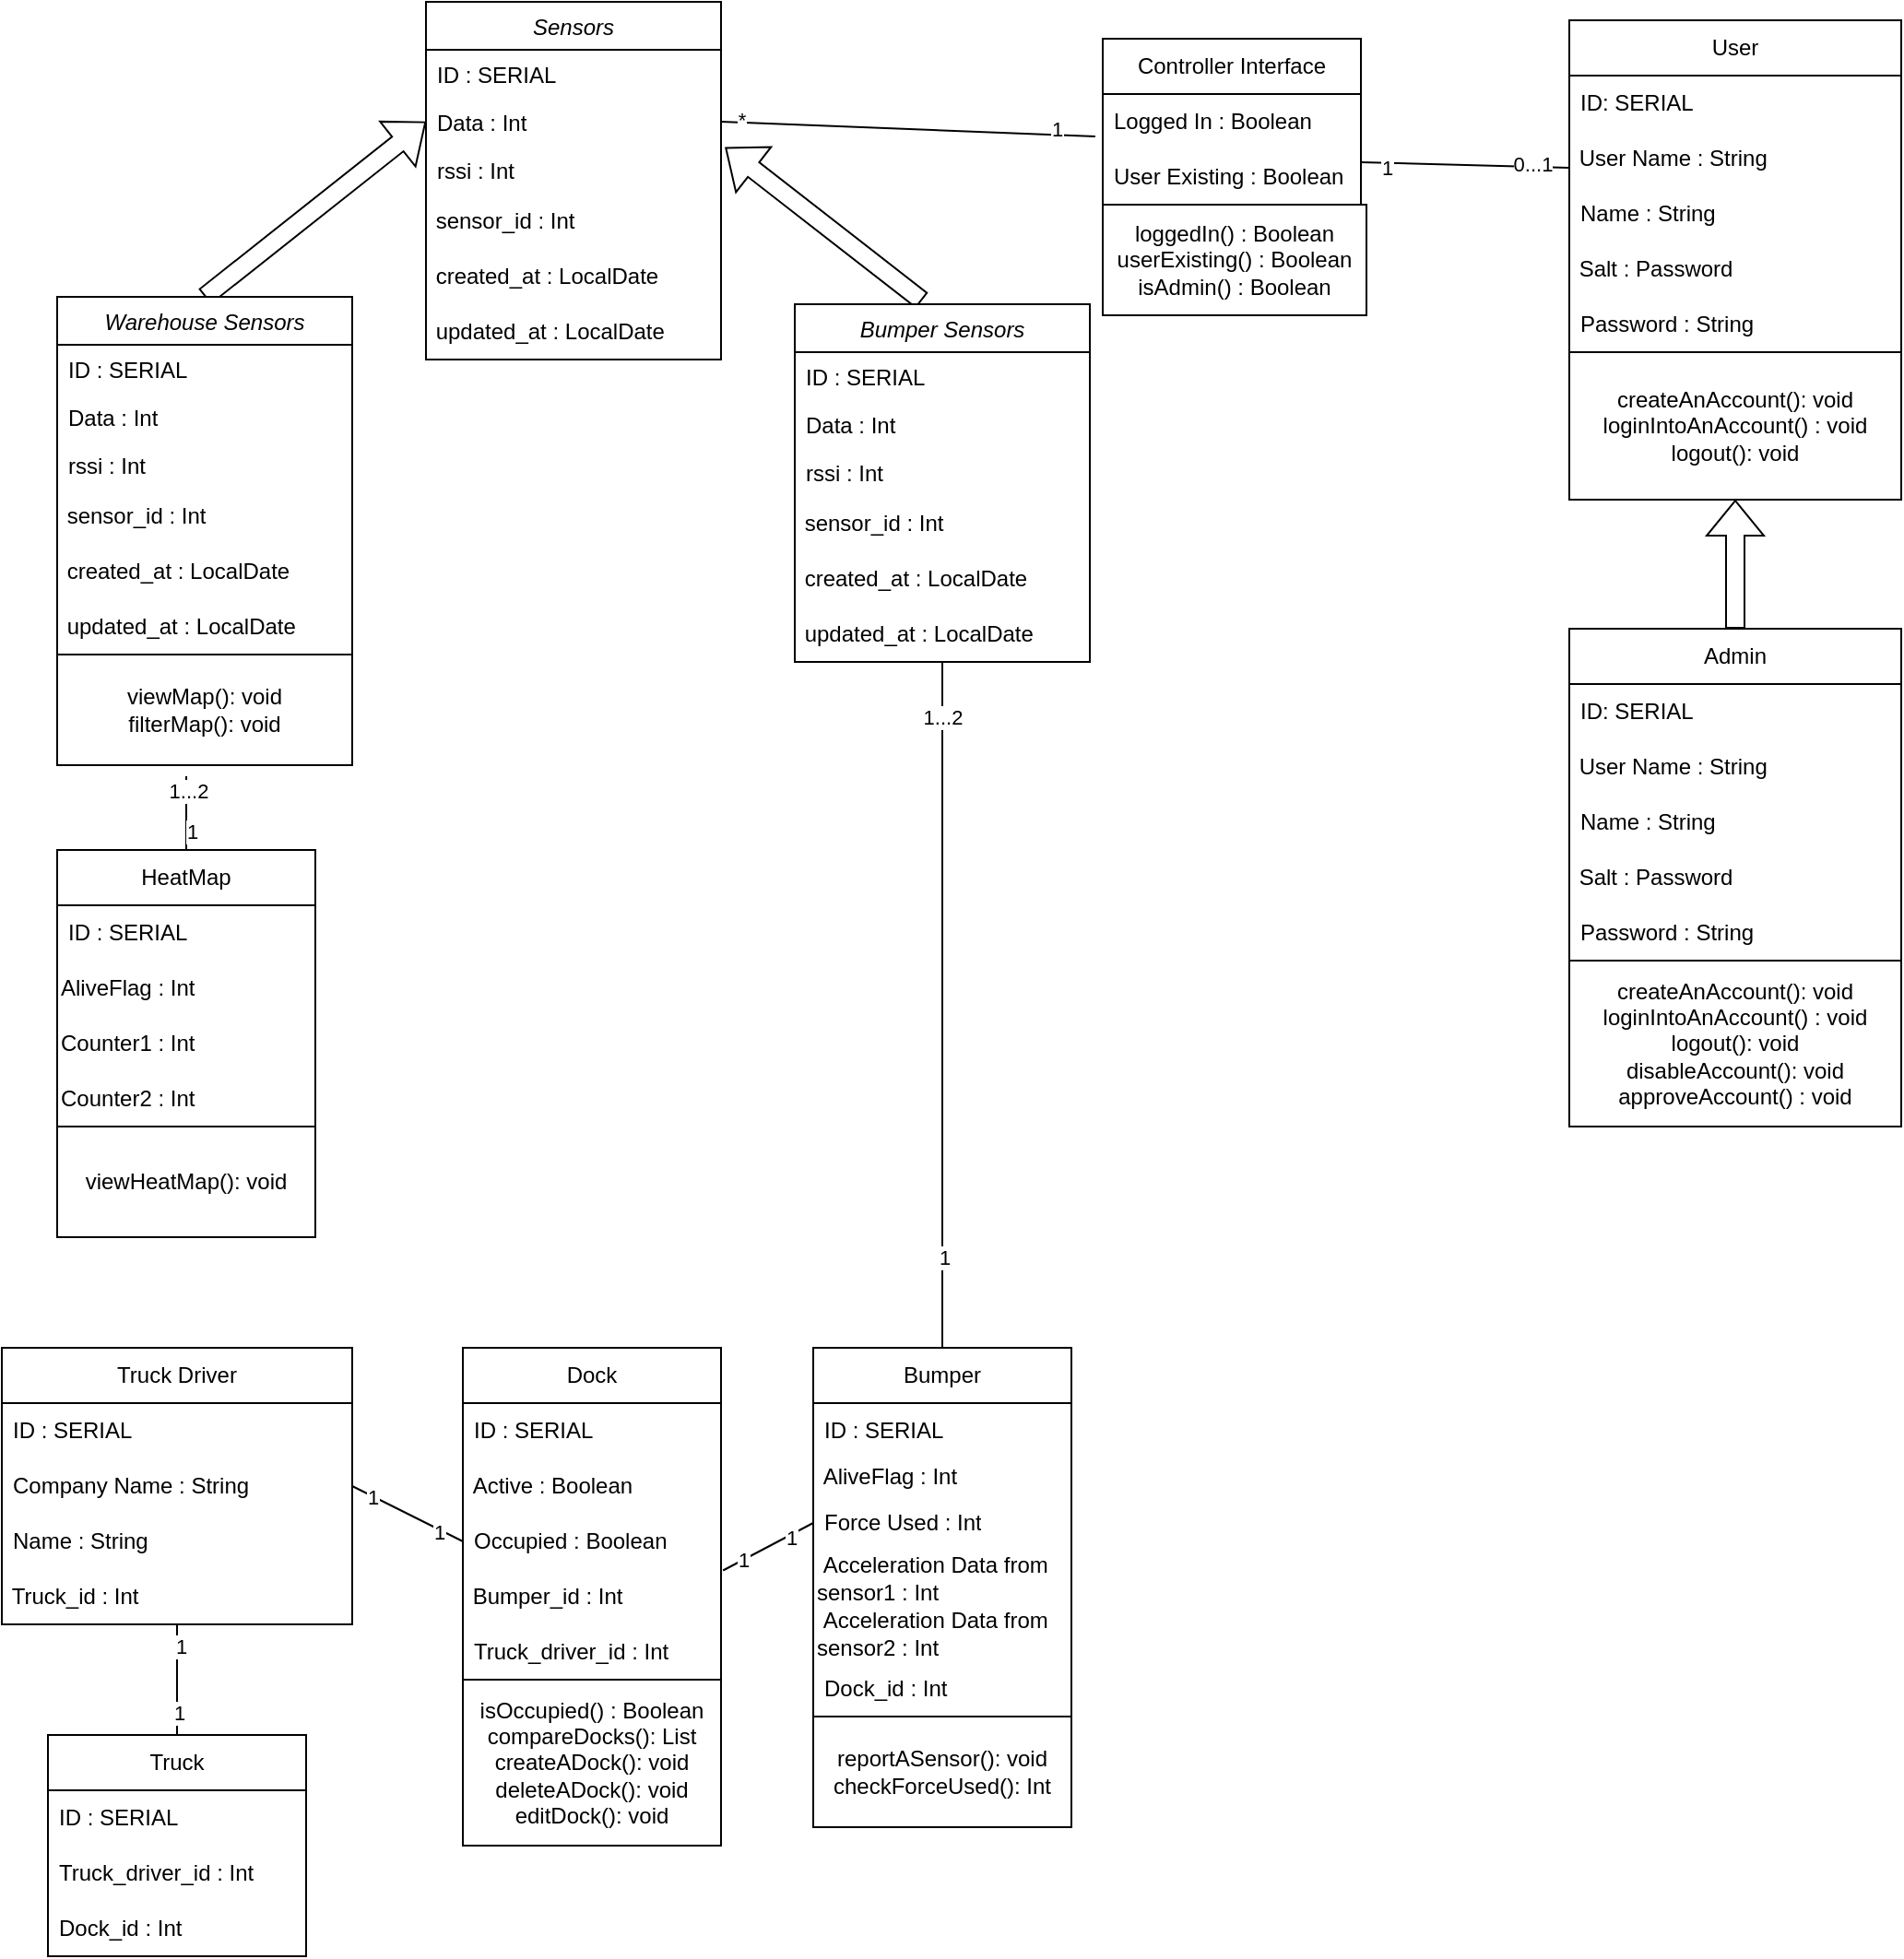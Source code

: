 <mxfile version="21.1.5" type="device">
  <diagram id="C5RBs43oDa-KdzZeNtuy" name="Page-1">
    <mxGraphModel dx="1207" dy="618" grid="1" gridSize="10" guides="1" tooltips="1" connect="1" arrows="1" fold="1" page="1" pageScale="1" pageWidth="827" pageHeight="1169" math="0" shadow="0">
      <root>
        <mxCell id="WIyWlLk6GJQsqaUBKTNV-0" />
        <mxCell id="WIyWlLk6GJQsqaUBKTNV-1" parent="WIyWlLk6GJQsqaUBKTNV-0" />
        <mxCell id="bT_OgM4taADYVp562jga-10" value="Sensors" style="swimlane;fontStyle=2;align=center;verticalAlign=top;childLayout=stackLayout;horizontal=1;startSize=26;horizontalStack=0;resizeParent=1;resizeLast=0;collapsible=1;marginBottom=0;rounded=0;shadow=0;strokeWidth=1;" parent="WIyWlLk6GJQsqaUBKTNV-1" vertex="1">
          <mxGeometry x="320" y="10" width="160" height="194" as="geometry">
            <mxRectangle x="230" y="140" width="160" height="26" as="alternateBounds" />
          </mxGeometry>
        </mxCell>
        <mxCell id="bT_OgM4taADYVp562jga-11" value="ID : SERIAL" style="text;align=left;verticalAlign=top;spacingLeft=4;spacingRight=4;overflow=hidden;rotatable=0;points=[[0,0.5],[1,0.5]];portConstraint=eastwest;" parent="bT_OgM4taADYVp562jga-10" vertex="1">
          <mxGeometry y="26" width="160" height="26" as="geometry" />
        </mxCell>
        <mxCell id="bT_OgM4taADYVp562jga-12" value="Data : Int" style="text;align=left;verticalAlign=top;spacingLeft=4;spacingRight=4;overflow=hidden;rotatable=0;points=[[0,0.5],[1,0.5]];portConstraint=eastwest;rounded=0;shadow=0;html=0;" parent="bT_OgM4taADYVp562jga-10" vertex="1">
          <mxGeometry y="52" width="160" height="26" as="geometry" />
        </mxCell>
        <mxCell id="bT_OgM4taADYVp562jga-13" value="rssi : Int&#xa;" style="text;align=left;verticalAlign=top;spacingLeft=4;spacingRight=4;overflow=hidden;rotatable=0;points=[[0,0.5],[1,0.5]];portConstraint=eastwest;rounded=0;shadow=0;html=0;" parent="bT_OgM4taADYVp562jga-10" vertex="1">
          <mxGeometry y="78" width="160" height="26" as="geometry" />
        </mxCell>
        <mxCell id="bT_OgM4taADYVp562jga-14" value="&amp;nbsp;sensor_id : Int" style="text;html=1;align=left;verticalAlign=middle;resizable=0;points=[];autosize=1;strokeColor=none;fillColor=none;" parent="bT_OgM4taADYVp562jga-10" vertex="1">
          <mxGeometry y="104" width="160" height="30" as="geometry" />
        </mxCell>
        <mxCell id="bT_OgM4taADYVp562jga-15" value="&amp;nbsp;created_at : LocalDate" style="text;html=1;align=left;verticalAlign=middle;resizable=0;points=[];autosize=1;strokeColor=none;fillColor=none;" parent="bT_OgM4taADYVp562jga-10" vertex="1">
          <mxGeometry y="134" width="160" height="30" as="geometry" />
        </mxCell>
        <mxCell id="bT_OgM4taADYVp562jga-16" value="&amp;nbsp;updated_at : LocalDate" style="text;html=1;align=left;verticalAlign=middle;resizable=0;points=[];autosize=1;strokeColor=none;fillColor=none;" parent="bT_OgM4taADYVp562jga-10" vertex="1">
          <mxGeometry y="164" width="160" height="30" as="geometry" />
        </mxCell>
        <mxCell id="bT_OgM4taADYVp562jga-17" value="Truck Driver" style="swimlane;fontStyle=0;childLayout=stackLayout;horizontal=1;startSize=30;horizontalStack=0;resizeParent=1;resizeParentMax=0;resizeLast=0;collapsible=1;marginBottom=0;whiteSpace=wrap;html=1;" parent="WIyWlLk6GJQsqaUBKTNV-1" vertex="1">
          <mxGeometry x="90" y="740" width="190" height="150" as="geometry" />
        </mxCell>
        <mxCell id="bT_OgM4taADYVp562jga-18" value="ID : SERIAL" style="text;strokeColor=none;fillColor=none;align=left;verticalAlign=middle;spacingLeft=4;spacingRight=4;overflow=hidden;points=[[0,0.5],[1,0.5]];portConstraint=eastwest;rotatable=0;whiteSpace=wrap;html=1;" parent="bT_OgM4taADYVp562jga-17" vertex="1">
          <mxGeometry y="30" width="190" height="30" as="geometry" />
        </mxCell>
        <mxCell id="bT_OgM4taADYVp562jga-19" value="Company Name : String" style="text;strokeColor=none;fillColor=none;align=left;verticalAlign=middle;spacingLeft=4;spacingRight=4;overflow=hidden;points=[[0,0.5],[1,0.5]];portConstraint=eastwest;rotatable=0;whiteSpace=wrap;html=1;" parent="bT_OgM4taADYVp562jga-17" vertex="1">
          <mxGeometry y="60" width="190" height="30" as="geometry" />
        </mxCell>
        <mxCell id="bT_OgM4taADYVp562jga-20" value="Name : String" style="text;strokeColor=none;fillColor=none;align=left;verticalAlign=middle;spacingLeft=4;spacingRight=4;overflow=hidden;points=[[0,0.5],[1,0.5]];portConstraint=eastwest;rotatable=0;whiteSpace=wrap;html=1;" parent="bT_OgM4taADYVp562jga-17" vertex="1">
          <mxGeometry y="90" width="190" height="30" as="geometry" />
        </mxCell>
        <mxCell id="bT_OgM4taADYVp562jga-29" value="&amp;nbsp;Truck_id : Int" style="text;html=1;strokeColor=none;fillColor=none;align=left;verticalAlign=middle;whiteSpace=wrap;rounded=0;" parent="bT_OgM4taADYVp562jga-17" vertex="1">
          <mxGeometry y="120" width="190" height="30" as="geometry" />
        </mxCell>
        <mxCell id="bT_OgM4taADYVp562jga-21" value="Dock" style="swimlane;fontStyle=0;childLayout=stackLayout;horizontal=1;startSize=30;horizontalStack=0;resizeParent=1;resizeParentMax=0;resizeLast=0;collapsible=1;marginBottom=0;whiteSpace=wrap;html=1;" parent="WIyWlLk6GJQsqaUBKTNV-1" vertex="1">
          <mxGeometry x="340" y="740" width="140" height="270" as="geometry" />
        </mxCell>
        <mxCell id="bT_OgM4taADYVp562jga-23" value="ID : SERIAL" style="text;strokeColor=none;fillColor=none;align=left;verticalAlign=middle;spacingLeft=4;spacingRight=4;overflow=hidden;points=[[0,0.5],[1,0.5]];portConstraint=eastwest;rotatable=0;whiteSpace=wrap;html=1;" parent="bT_OgM4taADYVp562jga-21" vertex="1">
          <mxGeometry y="30" width="140" height="30" as="geometry" />
        </mxCell>
        <mxCell id="YkKdu3RPUo1MtPZUUXKg-35" value="&amp;nbsp;Active : Boolean" style="text;html=1;strokeColor=none;fillColor=none;align=left;verticalAlign=middle;whiteSpace=wrap;rounded=0;" vertex="1" parent="bT_OgM4taADYVp562jga-21">
          <mxGeometry y="60" width="140" height="30" as="geometry" />
        </mxCell>
        <mxCell id="bT_OgM4taADYVp562jga-22" value="Occupied : Boolean" style="text;strokeColor=none;fillColor=none;align=left;verticalAlign=middle;spacingLeft=4;spacingRight=4;overflow=hidden;points=[[0,0.5],[1,0.5]];portConstraint=eastwest;rotatable=0;whiteSpace=wrap;html=1;" parent="bT_OgM4taADYVp562jga-21" vertex="1">
          <mxGeometry y="90" width="140" height="30" as="geometry" />
        </mxCell>
        <mxCell id="bT_OgM4taADYVp562jga-35" value="&amp;nbsp;Bumper_id : Int" style="text;html=1;strokeColor=none;fillColor=none;align=left;verticalAlign=middle;whiteSpace=wrap;rounded=0;" parent="bT_OgM4taADYVp562jga-21" vertex="1">
          <mxGeometry y="120" width="140" height="30" as="geometry" />
        </mxCell>
        <mxCell id="bT_OgM4taADYVp562jga-24" value="Truck_driver_id : Int" style="text;strokeColor=none;fillColor=none;align=left;verticalAlign=middle;spacingLeft=4;spacingRight=4;overflow=hidden;points=[[0,0.5],[1,0.5]];portConstraint=eastwest;rotatable=0;whiteSpace=wrap;html=1;" parent="bT_OgM4taADYVp562jga-21" vertex="1">
          <mxGeometry y="150" width="140" height="30" as="geometry" />
        </mxCell>
        <mxCell id="O_5aU8Ncr6fH3Pk-_185-15" value="isOccupied() : Boolean&lt;br&gt;compareDocks(): List&lt;br&gt;createADock(): void&lt;br&gt;deleteADock(): void&lt;br&gt;editDock(): void" style="rounded=0;whiteSpace=wrap;html=1;" parent="bT_OgM4taADYVp562jga-21" vertex="1">
          <mxGeometry y="180" width="140" height="90" as="geometry" />
        </mxCell>
        <mxCell id="bT_OgM4taADYVp562jga-25" value="Bumper" style="swimlane;fontStyle=0;childLayout=stackLayout;horizontal=1;startSize=30;horizontalStack=0;resizeParent=1;resizeParentMax=0;resizeLast=0;collapsible=1;marginBottom=0;whiteSpace=wrap;html=1;" parent="WIyWlLk6GJQsqaUBKTNV-1" vertex="1">
          <mxGeometry x="530" y="740" width="140" height="260" as="geometry" />
        </mxCell>
        <mxCell id="bT_OgM4taADYVp562jga-27" value="ID : SERIAL" style="text;strokeColor=none;fillColor=none;align=left;verticalAlign=middle;spacingLeft=4;spacingRight=4;overflow=hidden;points=[[0,0.5],[1,0.5]];portConstraint=eastwest;rotatable=0;whiteSpace=wrap;html=1;" parent="bT_OgM4taADYVp562jga-25" vertex="1">
          <mxGeometry y="30" width="140" height="30" as="geometry" />
        </mxCell>
        <mxCell id="9j5ZJTGh1UcedPhZpZIU-6" value="&amp;nbsp;AliveFlag : Int" style="text;html=1;strokeColor=none;fillColor=none;align=left;verticalAlign=middle;whiteSpace=wrap;rounded=0;" parent="bT_OgM4taADYVp562jga-25" vertex="1">
          <mxGeometry y="60" width="140" height="20" as="geometry" />
        </mxCell>
        <mxCell id="bT_OgM4taADYVp562jga-26" value="Force Used : Int" style="text;strokeColor=none;fillColor=none;align=left;verticalAlign=middle;spacingLeft=4;spacingRight=4;overflow=hidden;points=[[0,0.5],[1,0.5]];portConstraint=eastwest;rotatable=0;whiteSpace=wrap;html=1;" parent="bT_OgM4taADYVp562jga-25" vertex="1">
          <mxGeometry y="80" width="140" height="30" as="geometry" />
        </mxCell>
        <mxCell id="9j5ZJTGh1UcedPhZpZIU-8" value="&amp;nbsp;Acceleration Data from sensor1 : Int" style="text;html=1;strokeColor=none;fillColor=none;align=left;verticalAlign=middle;whiteSpace=wrap;rounded=0;" parent="bT_OgM4taADYVp562jga-25" vertex="1">
          <mxGeometry y="110" width="140" height="30" as="geometry" />
        </mxCell>
        <mxCell id="9j5ZJTGh1UcedPhZpZIU-7" value="&amp;nbsp;Acceleration Data from sensor2 : Int" style="text;html=1;strokeColor=none;fillColor=none;align=left;verticalAlign=middle;whiteSpace=wrap;rounded=0;" parent="bT_OgM4taADYVp562jga-25" vertex="1">
          <mxGeometry y="140" width="140" height="30" as="geometry" />
        </mxCell>
        <mxCell id="bT_OgM4taADYVp562jga-28" value="Dock_id : Int" style="text;strokeColor=none;fillColor=none;align=left;verticalAlign=middle;spacingLeft=4;spacingRight=4;overflow=hidden;points=[[0,0.5],[1,0.5]];portConstraint=eastwest;rotatable=0;whiteSpace=wrap;html=1;" parent="bT_OgM4taADYVp562jga-25" vertex="1">
          <mxGeometry y="170" width="140" height="30" as="geometry" />
        </mxCell>
        <mxCell id="O_5aU8Ncr6fH3Pk-_185-16" value="reportASensor(): void&lt;br&gt;checkForceUsed(): Int" style="rounded=0;whiteSpace=wrap;html=1;" parent="bT_OgM4taADYVp562jga-25" vertex="1">
          <mxGeometry y="200" width="140" height="60" as="geometry" />
        </mxCell>
        <mxCell id="bT_OgM4taADYVp562jga-30" value="Truck" style="swimlane;fontStyle=0;childLayout=stackLayout;horizontal=1;startSize=30;horizontalStack=0;resizeParent=1;resizeParentMax=0;resizeLast=0;collapsible=1;marginBottom=0;whiteSpace=wrap;html=1;" parent="WIyWlLk6GJQsqaUBKTNV-1" vertex="1">
          <mxGeometry x="115" y="950" width="140" height="120" as="geometry" />
        </mxCell>
        <mxCell id="bT_OgM4taADYVp562jga-31" value="ID : SERIAL" style="text;strokeColor=none;fillColor=none;align=left;verticalAlign=middle;spacingLeft=4;spacingRight=4;overflow=hidden;points=[[0,0.5],[1,0.5]];portConstraint=eastwest;rotatable=0;whiteSpace=wrap;html=1;" parent="bT_OgM4taADYVp562jga-30" vertex="1">
          <mxGeometry y="30" width="140" height="30" as="geometry" />
        </mxCell>
        <mxCell id="bT_OgM4taADYVp562jga-32" value="Truck_driver_id : Int" style="text;strokeColor=none;fillColor=none;align=left;verticalAlign=middle;spacingLeft=4;spacingRight=4;overflow=hidden;points=[[0,0.5],[1,0.5]];portConstraint=eastwest;rotatable=0;whiteSpace=wrap;html=1;" parent="bT_OgM4taADYVp562jga-30" vertex="1">
          <mxGeometry y="60" width="140" height="30" as="geometry" />
        </mxCell>
        <mxCell id="bT_OgM4taADYVp562jga-33" value="Dock_id : Int" style="text;strokeColor=none;fillColor=none;align=left;verticalAlign=middle;spacingLeft=4;spacingRight=4;overflow=hidden;points=[[0,0.5],[1,0.5]];portConstraint=eastwest;rotatable=0;whiteSpace=wrap;html=1;" parent="bT_OgM4taADYVp562jga-30" vertex="1">
          <mxGeometry y="90" width="140" height="30" as="geometry" />
        </mxCell>
        <mxCell id="bT_OgM4taADYVp562jga-37" value="" style="shape=flexArrow;endArrow=classic;html=1;rounded=0;exitX=0.431;exitY=-0.01;exitDx=0;exitDy=0;exitPerimeter=0;entryX=1.014;entryY=0.038;entryDx=0;entryDy=0;entryPerimeter=0;" parent="WIyWlLk6GJQsqaUBKTNV-1" source="O_5aU8Ncr6fH3Pk-_185-0" target="bT_OgM4taADYVp562jga-13" edge="1">
          <mxGeometry width="50" height="50" relative="1" as="geometry">
            <mxPoint x="588.96" y="178.06" as="sourcePoint" />
            <mxPoint x="510" y="110" as="targetPoint" />
          </mxGeometry>
        </mxCell>
        <mxCell id="bT_OgM4taADYVp562jga-38" value="" style="shape=flexArrow;endArrow=classic;html=1;rounded=0;exitX=0.5;exitY=0;exitDx=0;exitDy=0;entryX=0;entryY=0.5;entryDx=0;entryDy=0;" parent="WIyWlLk6GJQsqaUBKTNV-1" source="O_5aU8Ncr6fH3Pk-_185-7" target="bT_OgM4taADYVp562jga-12" edge="1">
          <mxGeometry width="50" height="50" relative="1" as="geometry">
            <mxPoint x="190" y="180" as="sourcePoint" />
            <mxPoint x="163.12" y="90" as="targetPoint" />
          </mxGeometry>
        </mxCell>
        <mxCell id="bT_OgM4taADYVp562jga-40" value="" style="endArrow=none;html=1;rounded=0;exitX=0.5;exitY=0;exitDx=0;exitDy=0;entryX=0.5;entryY=1;entryDx=0;entryDy=0;" parent="WIyWlLk6GJQsqaUBKTNV-1" source="bT_OgM4taADYVp562jga-30" target="bT_OgM4taADYVp562jga-29" edge="1">
          <mxGeometry width="50" height="50" relative="1" as="geometry">
            <mxPoint x="180" y="930" as="sourcePoint" />
            <mxPoint x="230" y="880" as="targetPoint" />
          </mxGeometry>
        </mxCell>
        <mxCell id="bT_OgM4taADYVp562jga-44" value="1" style="edgeLabel;html=1;align=center;verticalAlign=middle;resizable=0;points=[];" parent="bT_OgM4taADYVp562jga-40" vertex="1" connectable="0">
          <mxGeometry x="-0.6" y="-1" relative="1" as="geometry">
            <mxPoint as="offset" />
          </mxGeometry>
        </mxCell>
        <mxCell id="bT_OgM4taADYVp562jga-45" value="1" style="edgeLabel;html=1;align=center;verticalAlign=middle;resizable=0;points=[];" parent="bT_OgM4taADYVp562jga-40" vertex="1" connectable="0">
          <mxGeometry x="0.6" y="-2" relative="1" as="geometry">
            <mxPoint as="offset" />
          </mxGeometry>
        </mxCell>
        <mxCell id="bT_OgM4taADYVp562jga-41" value="" style="endArrow=none;html=1;rounded=0;exitX=1.008;exitY=1.025;exitDx=0;exitDy=0;entryX=0;entryY=0.5;entryDx=0;entryDy=0;exitPerimeter=0;" parent="WIyWlLk6GJQsqaUBKTNV-1" source="bT_OgM4taADYVp562jga-22" target="bT_OgM4taADYVp562jga-26" edge="1">
          <mxGeometry width="50" height="50" relative="1" as="geometry">
            <mxPoint x="470" y="850" as="sourcePoint" />
            <mxPoint x="520" y="800" as="targetPoint" />
          </mxGeometry>
        </mxCell>
        <mxCell id="bT_OgM4taADYVp562jga-48" value="1" style="edgeLabel;html=1;align=center;verticalAlign=middle;resizable=0;points=[];" parent="bT_OgM4taADYVp562jga-41" vertex="1" connectable="0">
          <mxGeometry x="-0.56" y="1" relative="1" as="geometry">
            <mxPoint as="offset" />
          </mxGeometry>
        </mxCell>
        <mxCell id="bT_OgM4taADYVp562jga-49" value="1" style="edgeLabel;html=1;align=center;verticalAlign=middle;resizable=0;points=[];" parent="bT_OgM4taADYVp562jga-41" vertex="1" connectable="0">
          <mxGeometry x="0.48" y="-1" relative="1" as="geometry">
            <mxPoint as="offset" />
          </mxGeometry>
        </mxCell>
        <mxCell id="bT_OgM4taADYVp562jga-42" value="" style="endArrow=none;html=1;rounded=0;exitX=1;exitY=0.5;exitDx=0;exitDy=0;entryX=0;entryY=0.5;entryDx=0;entryDy=0;" parent="WIyWlLk6GJQsqaUBKTNV-1" source="bT_OgM4taADYVp562jga-19" target="bT_OgM4taADYVp562jga-22" edge="1">
          <mxGeometry width="50" height="50" relative="1" as="geometry">
            <mxPoint x="490" y="825" as="sourcePoint" />
            <mxPoint x="540" y="825" as="targetPoint" />
          </mxGeometry>
        </mxCell>
        <mxCell id="bT_OgM4taADYVp562jga-46" value="1" style="edgeLabel;html=1;align=center;verticalAlign=middle;resizable=0;points=[];" parent="bT_OgM4taADYVp562jga-42" vertex="1" connectable="0">
          <mxGeometry x="-0.633" relative="1" as="geometry">
            <mxPoint as="offset" />
          </mxGeometry>
        </mxCell>
        <mxCell id="bT_OgM4taADYVp562jga-47" value="1" style="edgeLabel;html=1;align=center;verticalAlign=middle;resizable=0;points=[];" parent="bT_OgM4taADYVp562jga-42" vertex="1" connectable="0">
          <mxGeometry x="0.567" y="-1" relative="1" as="geometry">
            <mxPoint as="offset" />
          </mxGeometry>
        </mxCell>
        <mxCell id="bT_OgM4taADYVp562jga-43" value="" style="endArrow=none;html=1;rounded=0;exitX=0.5;exitY=0;exitDx=0;exitDy=0;" parent="WIyWlLk6GJQsqaUBKTNV-1" source="bT_OgM4taADYVp562jga-25" target="O_5aU8Ncr6fH3Pk-_185-6" edge="1">
          <mxGeometry width="50" height="50" relative="1" as="geometry">
            <mxPoint x="240" y="410" as="sourcePoint" />
            <mxPoint x="600.96" y="376.01" as="targetPoint" />
          </mxGeometry>
        </mxCell>
        <mxCell id="bT_OgM4taADYVp562jga-50" value="1" style="edgeLabel;html=1;align=center;verticalAlign=middle;resizable=0;points=[];" parent="bT_OgM4taADYVp562jga-43" vertex="1" connectable="0">
          <mxGeometry x="-0.737" y="-1" relative="1" as="geometry">
            <mxPoint as="offset" />
          </mxGeometry>
        </mxCell>
        <mxCell id="9j5ZJTGh1UcedPhZpZIU-2" value="1...2" style="edgeLabel;html=1;align=center;verticalAlign=middle;resizable=0;points=[];" parent="bT_OgM4taADYVp562jga-43" vertex="1" connectable="0">
          <mxGeometry x="0.839" relative="1" as="geometry">
            <mxPoint as="offset" />
          </mxGeometry>
        </mxCell>
        <mxCell id="bT_OgM4taADYVp562jga-52" value="HeatMap" style="swimlane;fontStyle=0;childLayout=stackLayout;horizontal=1;startSize=30;horizontalStack=0;resizeParent=1;resizeParentMax=0;resizeLast=0;collapsible=1;marginBottom=0;whiteSpace=wrap;html=1;" parent="WIyWlLk6GJQsqaUBKTNV-1" vertex="1">
          <mxGeometry x="120" y="470" width="140" height="150" as="geometry" />
        </mxCell>
        <mxCell id="bT_OgM4taADYVp562jga-53" value="ID : SERIAL" style="text;strokeColor=none;fillColor=none;align=left;verticalAlign=middle;spacingLeft=4;spacingRight=4;overflow=hidden;points=[[0,0.5],[1,0.5]];portConstraint=eastwest;rotatable=0;whiteSpace=wrap;html=1;" parent="bT_OgM4taADYVp562jga-52" vertex="1">
          <mxGeometry y="30" width="140" height="30" as="geometry" />
        </mxCell>
        <mxCell id="9j5ZJTGh1UcedPhZpZIU-3" value="AliveFlag : Int" style="text;html=1;strokeColor=none;fillColor=none;align=left;verticalAlign=middle;whiteSpace=wrap;rounded=0;" parent="bT_OgM4taADYVp562jga-52" vertex="1">
          <mxGeometry y="60" width="140" height="30" as="geometry" />
        </mxCell>
        <mxCell id="9j5ZJTGh1UcedPhZpZIU-4" value="Counter1 : Int" style="text;html=1;strokeColor=none;fillColor=none;align=left;verticalAlign=middle;whiteSpace=wrap;rounded=0;" parent="bT_OgM4taADYVp562jga-52" vertex="1">
          <mxGeometry y="90" width="140" height="30" as="geometry" />
        </mxCell>
        <mxCell id="9j5ZJTGh1UcedPhZpZIU-5" value="Counter2 : Int" style="text;html=1;strokeColor=none;fillColor=none;align=left;verticalAlign=middle;whiteSpace=wrap;rounded=0;" parent="bT_OgM4taADYVp562jga-52" vertex="1">
          <mxGeometry y="120" width="140" height="30" as="geometry" />
        </mxCell>
        <mxCell id="bT_OgM4taADYVp562jga-56" value="" style="endArrow=none;html=1;rounded=0;exitX=0.5;exitY=0;exitDx=0;exitDy=0;" parent="WIyWlLk6GJQsqaUBKTNV-1" source="bT_OgM4taADYVp562jga-52" edge="1">
          <mxGeometry width="50" height="50" relative="1" as="geometry">
            <mxPoint x="50" y="350" as="sourcePoint" />
            <mxPoint x="190" y="430" as="targetPoint" />
          </mxGeometry>
        </mxCell>
        <mxCell id="bT_OgM4taADYVp562jga-58" value="1" style="edgeLabel;html=1;align=center;verticalAlign=middle;resizable=0;points=[];" parent="bT_OgM4taADYVp562jga-56" vertex="1" connectable="0">
          <mxGeometry x="-0.477" y="-3" relative="1" as="geometry">
            <mxPoint as="offset" />
          </mxGeometry>
        </mxCell>
        <mxCell id="9j5ZJTGh1UcedPhZpZIU-9" value="1...2" style="edgeLabel;html=1;align=center;verticalAlign=middle;resizable=0;points=[];" parent="bT_OgM4taADYVp562jga-56" vertex="1" connectable="0">
          <mxGeometry x="0.621" y="-1" relative="1" as="geometry">
            <mxPoint as="offset" />
          </mxGeometry>
        </mxCell>
        <mxCell id="O_5aU8Ncr6fH3Pk-_185-7" value="Warehouse Sensors" style="swimlane;fontStyle=2;align=center;verticalAlign=top;childLayout=stackLayout;horizontal=1;startSize=26;horizontalStack=0;resizeParent=1;resizeLast=0;collapsible=1;marginBottom=0;rounded=0;shadow=0;strokeWidth=1;" parent="WIyWlLk6GJQsqaUBKTNV-1" vertex="1">
          <mxGeometry x="120" y="170" width="160" height="254" as="geometry">
            <mxRectangle x="230" y="140" width="160" height="26" as="alternateBounds" />
          </mxGeometry>
        </mxCell>
        <mxCell id="O_5aU8Ncr6fH3Pk-_185-8" value="ID : SERIAL" style="text;align=left;verticalAlign=top;spacingLeft=4;spacingRight=4;overflow=hidden;rotatable=0;points=[[0,0.5],[1,0.5]];portConstraint=eastwest;" parent="O_5aU8Ncr6fH3Pk-_185-7" vertex="1">
          <mxGeometry y="26" width="160" height="26" as="geometry" />
        </mxCell>
        <mxCell id="O_5aU8Ncr6fH3Pk-_185-9" value="Data : Int" style="text;align=left;verticalAlign=top;spacingLeft=4;spacingRight=4;overflow=hidden;rotatable=0;points=[[0,0.5],[1,0.5]];portConstraint=eastwest;rounded=0;shadow=0;html=0;" parent="O_5aU8Ncr6fH3Pk-_185-7" vertex="1">
          <mxGeometry y="52" width="160" height="26" as="geometry" />
        </mxCell>
        <mxCell id="O_5aU8Ncr6fH3Pk-_185-10" value="rssi : Int&#xa;" style="text;align=left;verticalAlign=top;spacingLeft=4;spacingRight=4;overflow=hidden;rotatable=0;points=[[0,0.5],[1,0.5]];portConstraint=eastwest;rounded=0;shadow=0;html=0;" parent="O_5aU8Ncr6fH3Pk-_185-7" vertex="1">
          <mxGeometry y="78" width="160" height="26" as="geometry" />
        </mxCell>
        <mxCell id="O_5aU8Ncr6fH3Pk-_185-11" value="&amp;nbsp;sensor_id : Int" style="text;html=1;align=left;verticalAlign=middle;resizable=0;points=[];autosize=1;strokeColor=none;fillColor=none;" parent="O_5aU8Ncr6fH3Pk-_185-7" vertex="1">
          <mxGeometry y="104" width="160" height="30" as="geometry" />
        </mxCell>
        <mxCell id="O_5aU8Ncr6fH3Pk-_185-12" value="&amp;nbsp;created_at : LocalDate" style="text;html=1;align=left;verticalAlign=middle;resizable=0;points=[];autosize=1;strokeColor=none;fillColor=none;" parent="O_5aU8Ncr6fH3Pk-_185-7" vertex="1">
          <mxGeometry y="134" width="160" height="30" as="geometry" />
        </mxCell>
        <mxCell id="O_5aU8Ncr6fH3Pk-_185-13" value="&amp;nbsp;updated_at : LocalDate" style="text;html=1;align=left;verticalAlign=middle;resizable=0;points=[];autosize=1;strokeColor=none;fillColor=none;" parent="O_5aU8Ncr6fH3Pk-_185-7" vertex="1">
          <mxGeometry y="164" width="160" height="30" as="geometry" />
        </mxCell>
        <mxCell id="O_5aU8Ncr6fH3Pk-_185-20" value="viewMap(): void&lt;br&gt;filterMap(): void" style="rounded=0;whiteSpace=wrap;html=1;" parent="O_5aU8Ncr6fH3Pk-_185-7" vertex="1">
          <mxGeometry y="194" width="160" height="60" as="geometry" />
        </mxCell>
        <mxCell id="O_5aU8Ncr6fH3Pk-_185-0" value="Bumper Sensors" style="swimlane;fontStyle=2;align=center;verticalAlign=top;childLayout=stackLayout;horizontal=1;startSize=26;horizontalStack=0;resizeParent=1;resizeLast=0;collapsible=1;marginBottom=0;rounded=0;shadow=0;strokeWidth=1;" parent="WIyWlLk6GJQsqaUBKTNV-1" vertex="1">
          <mxGeometry x="520" y="174" width="160" height="194" as="geometry">
            <mxRectangle x="230" y="140" width="160" height="26" as="alternateBounds" />
          </mxGeometry>
        </mxCell>
        <mxCell id="O_5aU8Ncr6fH3Pk-_185-1" value="ID : SERIAL" style="text;align=left;verticalAlign=top;spacingLeft=4;spacingRight=4;overflow=hidden;rotatable=0;points=[[0,0.5],[1,0.5]];portConstraint=eastwest;" parent="O_5aU8Ncr6fH3Pk-_185-0" vertex="1">
          <mxGeometry y="26" width="160" height="26" as="geometry" />
        </mxCell>
        <mxCell id="O_5aU8Ncr6fH3Pk-_185-2" value="Data : Int" style="text;align=left;verticalAlign=top;spacingLeft=4;spacingRight=4;overflow=hidden;rotatable=0;points=[[0,0.5],[1,0.5]];portConstraint=eastwest;rounded=0;shadow=0;html=0;" parent="O_5aU8Ncr6fH3Pk-_185-0" vertex="1">
          <mxGeometry y="52" width="160" height="26" as="geometry" />
        </mxCell>
        <mxCell id="O_5aU8Ncr6fH3Pk-_185-3" value="rssi : Int&#xa;" style="text;align=left;verticalAlign=top;spacingLeft=4;spacingRight=4;overflow=hidden;rotatable=0;points=[[0,0.5],[1,0.5]];portConstraint=eastwest;rounded=0;shadow=0;html=0;" parent="O_5aU8Ncr6fH3Pk-_185-0" vertex="1">
          <mxGeometry y="78" width="160" height="26" as="geometry" />
        </mxCell>
        <mxCell id="O_5aU8Ncr6fH3Pk-_185-4" value="&amp;nbsp;sensor_id : Int" style="text;html=1;align=left;verticalAlign=middle;resizable=0;points=[];autosize=1;strokeColor=none;fillColor=none;" parent="O_5aU8Ncr6fH3Pk-_185-0" vertex="1">
          <mxGeometry y="104" width="160" height="30" as="geometry" />
        </mxCell>
        <mxCell id="O_5aU8Ncr6fH3Pk-_185-5" value="&amp;nbsp;created_at : LocalDate" style="text;html=1;align=left;verticalAlign=middle;resizable=0;points=[];autosize=1;strokeColor=none;fillColor=none;" parent="O_5aU8Ncr6fH3Pk-_185-0" vertex="1">
          <mxGeometry y="134" width="160" height="30" as="geometry" />
        </mxCell>
        <mxCell id="O_5aU8Ncr6fH3Pk-_185-6" value="&amp;nbsp;updated_at : LocalDate" style="text;html=1;align=left;verticalAlign=middle;resizable=0;points=[];autosize=1;strokeColor=none;fillColor=none;" parent="O_5aU8Ncr6fH3Pk-_185-0" vertex="1">
          <mxGeometry y="164" width="160" height="30" as="geometry" />
        </mxCell>
        <mxCell id="O_5aU8Ncr6fH3Pk-_185-18" value="viewHeatMap(): void" style="rounded=0;whiteSpace=wrap;html=1;" parent="WIyWlLk6GJQsqaUBKTNV-1" vertex="1">
          <mxGeometry x="120" y="620" width="140" height="60" as="geometry" />
        </mxCell>
        <mxCell id="YkKdu3RPUo1MtPZUUXKg-3" value="User" style="swimlane;fontStyle=0;childLayout=stackLayout;horizontal=1;startSize=30;horizontalStack=0;resizeParent=1;resizeParentMax=0;resizeLast=0;collapsible=1;marginBottom=0;whiteSpace=wrap;html=1;" vertex="1" parent="WIyWlLk6GJQsqaUBKTNV-1">
          <mxGeometry x="940" y="20" width="180" height="180" as="geometry" />
        </mxCell>
        <mxCell id="YkKdu3RPUo1MtPZUUXKg-4" value="ID: SERIAL" style="text;strokeColor=none;fillColor=none;align=left;verticalAlign=middle;spacingLeft=4;spacingRight=4;overflow=hidden;points=[[0,0.5],[1,0.5]];portConstraint=eastwest;rotatable=0;whiteSpace=wrap;html=1;" vertex="1" parent="YkKdu3RPUo1MtPZUUXKg-3">
          <mxGeometry y="30" width="180" height="30" as="geometry" />
        </mxCell>
        <mxCell id="YkKdu3RPUo1MtPZUUXKg-34" value="&amp;nbsp;User Name : String" style="text;html=1;strokeColor=none;fillColor=none;align=left;verticalAlign=middle;whiteSpace=wrap;rounded=0;" vertex="1" parent="YkKdu3RPUo1MtPZUUXKg-3">
          <mxGeometry y="60" width="180" height="30" as="geometry" />
        </mxCell>
        <mxCell id="YkKdu3RPUo1MtPZUUXKg-5" value="Name : String" style="text;strokeColor=none;fillColor=none;align=left;verticalAlign=middle;spacingLeft=4;spacingRight=4;overflow=hidden;points=[[0,0.5],[1,0.5]];portConstraint=eastwest;rotatable=0;whiteSpace=wrap;html=1;" vertex="1" parent="YkKdu3RPUo1MtPZUUXKg-3">
          <mxGeometry y="90" width="180" height="30" as="geometry" />
        </mxCell>
        <mxCell id="YkKdu3RPUo1MtPZUUXKg-36" value="&amp;nbsp;Salt : Password" style="text;html=1;strokeColor=none;fillColor=none;align=left;verticalAlign=middle;whiteSpace=wrap;rounded=0;" vertex="1" parent="YkKdu3RPUo1MtPZUUXKg-3">
          <mxGeometry y="120" width="180" height="30" as="geometry" />
        </mxCell>
        <mxCell id="YkKdu3RPUo1MtPZUUXKg-6" value="Password : String" style="text;strokeColor=none;fillColor=none;align=left;verticalAlign=middle;spacingLeft=4;spacingRight=4;overflow=hidden;points=[[0,0.5],[1,0.5]];portConstraint=eastwest;rotatable=0;whiteSpace=wrap;html=1;" vertex="1" parent="YkKdu3RPUo1MtPZUUXKg-3">
          <mxGeometry y="150" width="180" height="30" as="geometry" />
        </mxCell>
        <mxCell id="YkKdu3RPUo1MtPZUUXKg-12" value="" style="shape=flexArrow;endArrow=classic;html=1;rounded=0;entryX=0.5;entryY=1;entryDx=0;entryDy=0;exitX=0.5;exitY=0;exitDx=0;exitDy=0;" edge="1" parent="WIyWlLk6GJQsqaUBKTNV-1" source="YkKdu3RPUo1MtPZUUXKg-37" target="YkKdu3RPUo1MtPZUUXKg-13">
          <mxGeometry width="50" height="50" relative="1" as="geometry">
            <mxPoint x="1030" y="340" as="sourcePoint" />
            <mxPoint x="1040" y="220" as="targetPoint" />
          </mxGeometry>
        </mxCell>
        <mxCell id="YkKdu3RPUo1MtPZUUXKg-13" value="createAnAccount(): void&lt;br&gt;loginIntoAnAccount() : void&lt;br&gt;logout(): void" style="rounded=0;whiteSpace=wrap;html=1;" vertex="1" parent="WIyWlLk6GJQsqaUBKTNV-1">
          <mxGeometry x="940" y="200" width="180" height="80" as="geometry" />
        </mxCell>
        <mxCell id="YkKdu3RPUo1MtPZUUXKg-21" value="Controller Interface" style="swimlane;fontStyle=0;childLayout=stackLayout;horizontal=1;startSize=30;horizontalStack=0;resizeParent=1;resizeParentMax=0;resizeLast=0;collapsible=1;marginBottom=0;whiteSpace=wrap;html=1;" vertex="1" parent="WIyWlLk6GJQsqaUBKTNV-1">
          <mxGeometry x="687" y="30" width="140" height="90" as="geometry" />
        </mxCell>
        <mxCell id="YkKdu3RPUo1MtPZUUXKg-22" value="Logged In : Boolean" style="text;strokeColor=none;fillColor=none;align=left;verticalAlign=middle;spacingLeft=4;spacingRight=4;overflow=hidden;points=[[0,0.5],[1,0.5]];portConstraint=eastwest;rotatable=0;whiteSpace=wrap;html=1;" vertex="1" parent="YkKdu3RPUo1MtPZUUXKg-21">
          <mxGeometry y="30" width="140" height="30" as="geometry" />
        </mxCell>
        <mxCell id="YkKdu3RPUo1MtPZUUXKg-23" value="User Existing : Boolean" style="text;strokeColor=none;fillColor=none;align=left;verticalAlign=middle;spacingLeft=4;spacingRight=4;overflow=hidden;points=[[0,0.5],[1,0.5]];portConstraint=eastwest;rotatable=0;whiteSpace=wrap;html=1;" vertex="1" parent="YkKdu3RPUo1MtPZUUXKg-21">
          <mxGeometry y="60" width="140" height="30" as="geometry" />
        </mxCell>
        <mxCell id="YkKdu3RPUo1MtPZUUXKg-25" value="" style="endArrow=none;html=1;rounded=0;exitX=1;exitY=0.233;exitDx=0;exitDy=0;exitPerimeter=0;" edge="1" parent="WIyWlLk6GJQsqaUBKTNV-1" source="YkKdu3RPUo1MtPZUUXKg-23">
          <mxGeometry width="50" height="50" relative="1" as="geometry">
            <mxPoint x="870" y="100" as="sourcePoint" />
            <mxPoint x="940" y="100" as="targetPoint" />
          </mxGeometry>
        </mxCell>
        <mxCell id="YkKdu3RPUo1MtPZUUXKg-27" value="1" style="edgeLabel;html=1;align=center;verticalAlign=middle;resizable=0;points=[];" vertex="1" connectable="0" parent="YkKdu3RPUo1MtPZUUXKg-25">
          <mxGeometry x="-0.751" y="-2" relative="1" as="geometry">
            <mxPoint as="offset" />
          </mxGeometry>
        </mxCell>
        <mxCell id="YkKdu3RPUo1MtPZUUXKg-32" value="0...1" style="edgeLabel;html=1;align=center;verticalAlign=middle;resizable=0;points=[];" vertex="1" connectable="0" parent="YkKdu3RPUo1MtPZUUXKg-25">
          <mxGeometry x="0.821" y="2" relative="1" as="geometry">
            <mxPoint x="-10" as="offset" />
          </mxGeometry>
        </mxCell>
        <mxCell id="YkKdu3RPUo1MtPZUUXKg-28" value="" style="endArrow=none;html=1;rounded=0;exitX=1;exitY=0.5;exitDx=0;exitDy=0;entryX=-0.029;entryY=0.767;entryDx=0;entryDy=0;entryPerimeter=0;" edge="1" parent="WIyWlLk6GJQsqaUBKTNV-1" target="YkKdu3RPUo1MtPZUUXKg-22">
          <mxGeometry width="50" height="50" relative="1" as="geometry">
            <mxPoint x="480" y="75" as="sourcePoint" />
            <mxPoint x="670" y="80" as="targetPoint" />
          </mxGeometry>
        </mxCell>
        <mxCell id="YkKdu3RPUo1MtPZUUXKg-29" value="1" style="edgeLabel;html=1;align=center;verticalAlign=middle;resizable=0;points=[];" vertex="1" connectable="0" parent="YkKdu3RPUo1MtPZUUXKg-28">
          <mxGeometry x="0.792" y="3" relative="1" as="geometry">
            <mxPoint as="offset" />
          </mxGeometry>
        </mxCell>
        <mxCell id="YkKdu3RPUo1MtPZUUXKg-30" value="*" style="edgeLabel;html=1;align=center;verticalAlign=middle;resizable=0;points=[];" vertex="1" connectable="0" parent="YkKdu3RPUo1MtPZUUXKg-28">
          <mxGeometry x="-0.892" y="2" relative="1" as="geometry">
            <mxPoint as="offset" />
          </mxGeometry>
        </mxCell>
        <mxCell id="YkKdu3RPUo1MtPZUUXKg-33" value="loggedIn() : Boolean&lt;br&gt;userExisting() : Boolean&lt;br&gt;isAdmin() : Boolean" style="rounded=0;whiteSpace=wrap;html=1;" vertex="1" parent="WIyWlLk6GJQsqaUBKTNV-1">
          <mxGeometry x="687" y="120" width="143" height="60" as="geometry" />
        </mxCell>
        <mxCell id="YkKdu3RPUo1MtPZUUXKg-37" value="Admin" style="swimlane;fontStyle=0;childLayout=stackLayout;horizontal=1;startSize=30;horizontalStack=0;resizeParent=1;resizeParentMax=0;resizeLast=0;collapsible=1;marginBottom=0;whiteSpace=wrap;html=1;" vertex="1" parent="WIyWlLk6GJQsqaUBKTNV-1">
          <mxGeometry x="940" y="350" width="180" height="180" as="geometry" />
        </mxCell>
        <mxCell id="YkKdu3RPUo1MtPZUUXKg-38" value="ID: SERIAL" style="text;strokeColor=none;fillColor=none;align=left;verticalAlign=middle;spacingLeft=4;spacingRight=4;overflow=hidden;points=[[0,0.5],[1,0.5]];portConstraint=eastwest;rotatable=0;whiteSpace=wrap;html=1;" vertex="1" parent="YkKdu3RPUo1MtPZUUXKg-37">
          <mxGeometry y="30" width="180" height="30" as="geometry" />
        </mxCell>
        <mxCell id="YkKdu3RPUo1MtPZUUXKg-39" value="&amp;nbsp;User Name : String" style="text;html=1;strokeColor=none;fillColor=none;align=left;verticalAlign=middle;whiteSpace=wrap;rounded=0;" vertex="1" parent="YkKdu3RPUo1MtPZUUXKg-37">
          <mxGeometry y="60" width="180" height="30" as="geometry" />
        </mxCell>
        <mxCell id="YkKdu3RPUo1MtPZUUXKg-40" value="Name : String" style="text;strokeColor=none;fillColor=none;align=left;verticalAlign=middle;spacingLeft=4;spacingRight=4;overflow=hidden;points=[[0,0.5],[1,0.5]];portConstraint=eastwest;rotatable=0;whiteSpace=wrap;html=1;" vertex="1" parent="YkKdu3RPUo1MtPZUUXKg-37">
          <mxGeometry y="90" width="180" height="30" as="geometry" />
        </mxCell>
        <mxCell id="YkKdu3RPUo1MtPZUUXKg-41" value="&amp;nbsp;Salt : Password" style="text;html=1;strokeColor=none;fillColor=none;align=left;verticalAlign=middle;whiteSpace=wrap;rounded=0;" vertex="1" parent="YkKdu3RPUo1MtPZUUXKg-37">
          <mxGeometry y="120" width="180" height="30" as="geometry" />
        </mxCell>
        <mxCell id="YkKdu3RPUo1MtPZUUXKg-42" value="Password : String" style="text;strokeColor=none;fillColor=none;align=left;verticalAlign=middle;spacingLeft=4;spacingRight=4;overflow=hidden;points=[[0,0.5],[1,0.5]];portConstraint=eastwest;rotatable=0;whiteSpace=wrap;html=1;" vertex="1" parent="YkKdu3RPUo1MtPZUUXKg-37">
          <mxGeometry y="150" width="180" height="30" as="geometry" />
        </mxCell>
        <mxCell id="YkKdu3RPUo1MtPZUUXKg-43" value="createAnAccount(): void&lt;br&gt;loginIntoAnAccount() : void&lt;br&gt;logout(): void&lt;br&gt;disableAccount(): void&lt;br style=&quot;border-color: var(--border-color);&quot;&gt;approveAccount() : void" style="rounded=0;whiteSpace=wrap;html=1;" vertex="1" parent="WIyWlLk6GJQsqaUBKTNV-1">
          <mxGeometry x="940" y="530" width="180" height="90" as="geometry" />
        </mxCell>
      </root>
    </mxGraphModel>
  </diagram>
</mxfile>
